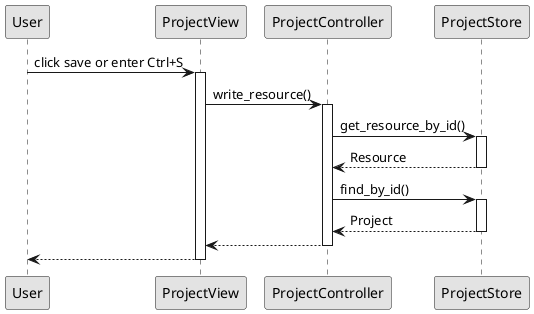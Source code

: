 @startuml

skinparam monochrome true

User -> ProjectView: click save or enter Ctrl+S
activate ProjectView

ProjectView -> ProjectController: write_resource()
activate ProjectController

ProjectController -> ProjectStore: get_resource_by_id()
activate ProjectStore

ProjectStore --> ProjectController: Resource
deactivate ProjectStore

ProjectController -> ProjectStore: find_by_id()
activate ProjectStore

ProjectStore --> ProjectController: Project
deactivate ProjectStore

ProjectController --> ProjectView:
deactivate ProjectController

ProjectView --> User:
deactivate ProjectView

@enduml
